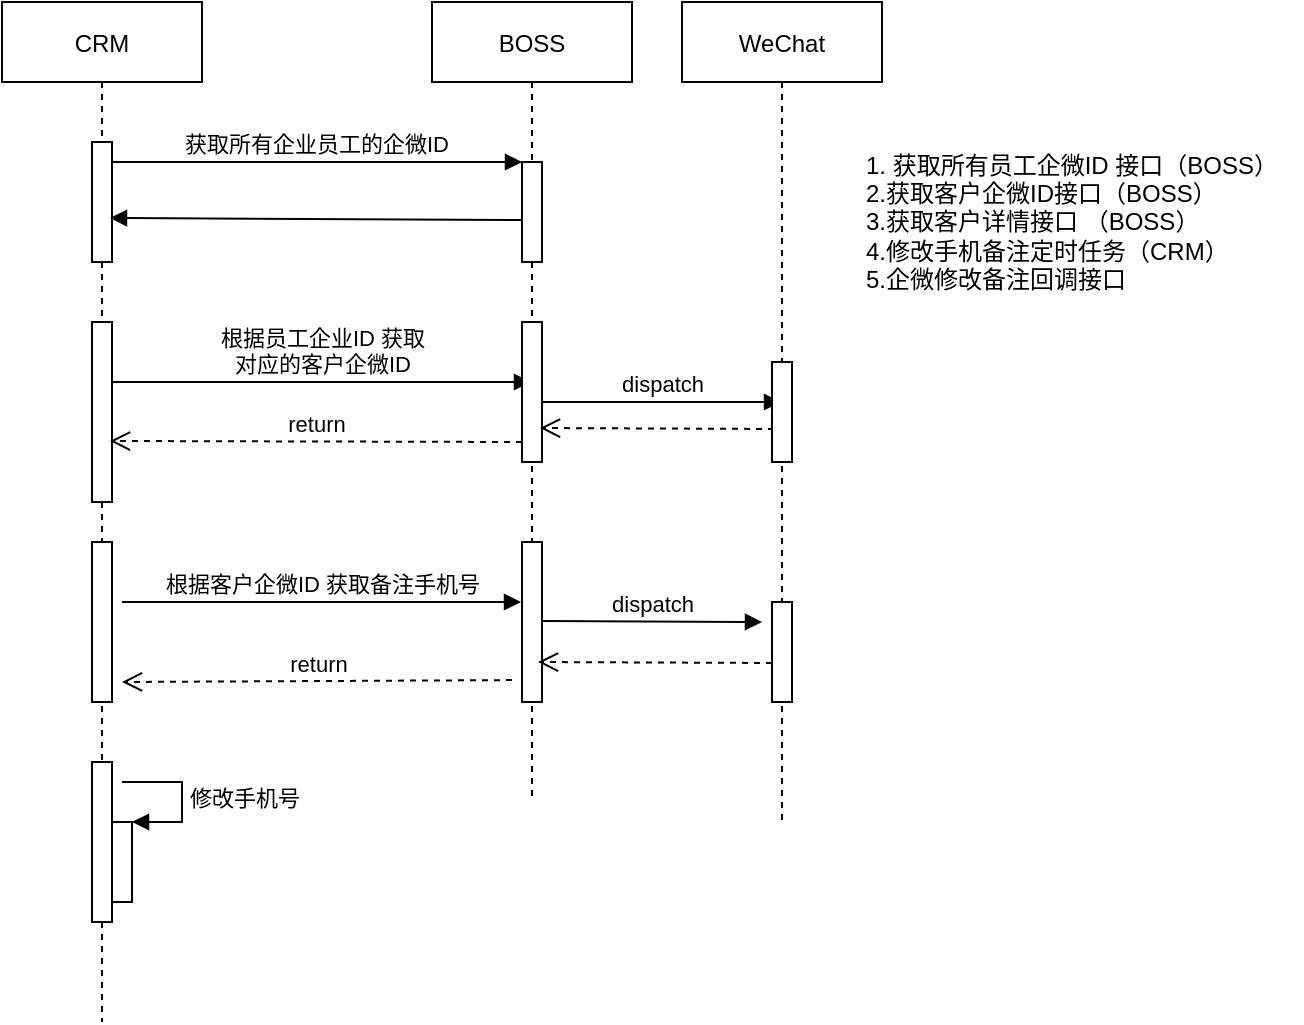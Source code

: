 <mxfile version="16.5.6" type="github">
  <diagram id="kgpKYQtTHZ0yAKxKKP6v" name="Page-1">
    <mxGraphModel dx="946" dy="513" grid="1" gridSize="10" guides="1" tooltips="1" connect="1" arrows="1" fold="1" page="1" pageScale="1" pageWidth="850" pageHeight="1100" math="0" shadow="0">
      <root>
        <mxCell id="0" />
        <mxCell id="1" parent="0" />
        <mxCell id="3nuBFxr9cyL0pnOWT2aG-1" value="CRM" style="shape=umlLifeline;perimeter=lifelinePerimeter;container=1;collapsible=0;recursiveResize=0;rounded=0;shadow=0;strokeWidth=1;" parent="1" vertex="1">
          <mxGeometry x="120" y="80" width="100" height="510" as="geometry" />
        </mxCell>
        <mxCell id="3nuBFxr9cyL0pnOWT2aG-2" value="" style="points=[];perimeter=orthogonalPerimeter;rounded=0;shadow=0;strokeWidth=1;" parent="3nuBFxr9cyL0pnOWT2aG-1" vertex="1">
          <mxGeometry x="45" y="70" width="10" height="60" as="geometry" />
        </mxCell>
        <mxCell id="1vOSKHXe1nliGFfEZGOb-3" value="" style="points=[];perimeter=orthogonalPerimeter;rounded=0;shadow=0;strokeWidth=1;" vertex="1" parent="3nuBFxr9cyL0pnOWT2aG-1">
          <mxGeometry x="45" y="160" width="10" height="90" as="geometry" />
        </mxCell>
        <mxCell id="1vOSKHXe1nliGFfEZGOb-5" value="根据员工企业ID 获取&lt;br&gt;对应的客户企微ID" style="html=1;verticalAlign=bottom;endArrow=block;rounded=0;" edge="1" parent="3nuBFxr9cyL0pnOWT2aG-1" target="3nuBFxr9cyL0pnOWT2aG-5">
          <mxGeometry width="80" relative="1" as="geometry">
            <mxPoint x="55" y="190" as="sourcePoint" />
            <mxPoint x="135" y="190" as="targetPoint" />
          </mxGeometry>
        </mxCell>
        <mxCell id="1vOSKHXe1nliGFfEZGOb-9" value="" style="html=1;points=[];perimeter=orthogonalPerimeter;" vertex="1" parent="3nuBFxr9cyL0pnOWT2aG-1">
          <mxGeometry x="45" y="270" width="10" height="80" as="geometry" />
        </mxCell>
        <mxCell id="1vOSKHXe1nliGFfEZGOb-16" value="" style="html=1;points=[];perimeter=orthogonalPerimeter;" vertex="1" parent="3nuBFxr9cyL0pnOWT2aG-1">
          <mxGeometry x="45" y="380" width="10" height="80" as="geometry" />
        </mxCell>
        <mxCell id="1vOSKHXe1nliGFfEZGOb-17" value="" style="html=1;points=[];perimeter=orthogonalPerimeter;" vertex="1" parent="3nuBFxr9cyL0pnOWT2aG-1">
          <mxGeometry x="55" y="410" width="10" height="40" as="geometry" />
        </mxCell>
        <mxCell id="1vOSKHXe1nliGFfEZGOb-18" value="修改手机号" style="edgeStyle=orthogonalEdgeStyle;html=1;align=left;spacingLeft=2;endArrow=block;rounded=0;entryX=1;entryY=0;" edge="1" target="1vOSKHXe1nliGFfEZGOb-17" parent="3nuBFxr9cyL0pnOWT2aG-1">
          <mxGeometry relative="1" as="geometry">
            <mxPoint x="60" y="390" as="sourcePoint" />
            <Array as="points">
              <mxPoint x="90" y="390" />
            </Array>
          </mxGeometry>
        </mxCell>
        <mxCell id="3nuBFxr9cyL0pnOWT2aG-5" value="BOSS" style="shape=umlLifeline;perimeter=lifelinePerimeter;container=1;collapsible=0;recursiveResize=0;rounded=0;shadow=0;strokeWidth=1;" parent="1" vertex="1">
          <mxGeometry x="335" y="80" width="100" height="400" as="geometry" />
        </mxCell>
        <mxCell id="3nuBFxr9cyL0pnOWT2aG-6" value="" style="points=[];perimeter=orthogonalPerimeter;rounded=0;shadow=0;strokeWidth=1;" parent="3nuBFxr9cyL0pnOWT2aG-5" vertex="1">
          <mxGeometry x="45" y="80" width="10" height="50" as="geometry" />
        </mxCell>
        <mxCell id="1vOSKHXe1nliGFfEZGOb-4" value="" style="points=[];perimeter=orthogonalPerimeter;rounded=0;shadow=0;strokeWidth=1;" vertex="1" parent="3nuBFxr9cyL0pnOWT2aG-5">
          <mxGeometry x="45" y="160" width="10" height="70" as="geometry" />
        </mxCell>
        <mxCell id="1vOSKHXe1nliGFfEZGOb-6" value="dispatch" style="html=1;verticalAlign=bottom;endArrow=block;rounded=0;" edge="1" parent="3nuBFxr9cyL0pnOWT2aG-5" target="1vOSKHXe1nliGFfEZGOb-1">
          <mxGeometry width="80" relative="1" as="geometry">
            <mxPoint x="55" y="200" as="sourcePoint" />
            <mxPoint x="135" y="200" as="targetPoint" />
          </mxGeometry>
        </mxCell>
        <mxCell id="1vOSKHXe1nliGFfEZGOb-7" value="" style="html=1;verticalAlign=bottom;endArrow=open;dashed=1;endSize=8;rounded=0;exitX=0.1;exitY=0.67;exitDx=0;exitDy=0;exitPerimeter=0;" edge="1" parent="3nuBFxr9cyL0pnOWT2aG-5" source="1vOSKHXe1nliGFfEZGOb-2">
          <mxGeometry relative="1" as="geometry">
            <mxPoint x="173.5" y="213" as="sourcePoint" />
            <mxPoint x="54" y="213" as="targetPoint" />
          </mxGeometry>
        </mxCell>
        <mxCell id="1vOSKHXe1nliGFfEZGOb-10" value="" style="html=1;points=[];perimeter=orthogonalPerimeter;" vertex="1" parent="3nuBFxr9cyL0pnOWT2aG-5">
          <mxGeometry x="45" y="270" width="10" height="80" as="geometry" />
        </mxCell>
        <mxCell id="1vOSKHXe1nliGFfEZGOb-13" value="dispatch" style="html=1;verticalAlign=bottom;endArrow=block;rounded=0;" edge="1" parent="3nuBFxr9cyL0pnOWT2aG-5">
          <mxGeometry width="80" relative="1" as="geometry">
            <mxPoint x="55" y="309.5" as="sourcePoint" />
            <mxPoint x="165" y="310" as="targetPoint" />
          </mxGeometry>
        </mxCell>
        <mxCell id="3nuBFxr9cyL0pnOWT2aG-8" value="获取所有企业员工的企微ID" style="verticalAlign=bottom;endArrow=block;entryX=0;entryY=0;shadow=0;strokeWidth=1;" parent="1" source="3nuBFxr9cyL0pnOWT2aG-2" target="3nuBFxr9cyL0pnOWT2aG-6" edge="1">
          <mxGeometry relative="1" as="geometry">
            <mxPoint x="275" y="160" as="sourcePoint" />
          </mxGeometry>
        </mxCell>
        <mxCell id="3nuBFxr9cyL0pnOWT2aG-9" value="" style="verticalAlign=bottom;endArrow=block;entryX=0.9;entryY=0.633;shadow=0;strokeWidth=1;entryDx=0;entryDy=0;entryPerimeter=0;" parent="1" target="3nuBFxr9cyL0pnOWT2aG-2" edge="1">
          <mxGeometry relative="1" as="geometry">
            <mxPoint x="380" y="189" as="sourcePoint" />
            <mxPoint x="180" y="189" as="targetPoint" />
          </mxGeometry>
        </mxCell>
        <mxCell id="1vOSKHXe1nliGFfEZGOb-1" value="WeChat" style="shape=umlLifeline;perimeter=lifelinePerimeter;container=1;collapsible=0;recursiveResize=0;rounded=0;shadow=0;strokeWidth=1;" vertex="1" parent="1">
          <mxGeometry x="460" y="80" width="100" height="410" as="geometry" />
        </mxCell>
        <mxCell id="1vOSKHXe1nliGFfEZGOb-2" value="" style="points=[];perimeter=orthogonalPerimeter;rounded=0;shadow=0;strokeWidth=1;" vertex="1" parent="1vOSKHXe1nliGFfEZGOb-1">
          <mxGeometry x="45" y="180" width="10" height="50" as="geometry" />
        </mxCell>
        <mxCell id="1vOSKHXe1nliGFfEZGOb-12" value="" style="points=[];perimeter=orthogonalPerimeter;rounded=0;shadow=0;strokeWidth=1;" vertex="1" parent="1vOSKHXe1nliGFfEZGOb-1">
          <mxGeometry x="45" y="300" width="10" height="50" as="geometry" />
        </mxCell>
        <mxCell id="1vOSKHXe1nliGFfEZGOb-14" value="" style="html=1;verticalAlign=bottom;endArrow=open;dashed=1;endSize=8;rounded=0;exitX=0.1;exitY=0.67;exitDx=0;exitDy=0;exitPerimeter=0;" edge="1" parent="1vOSKHXe1nliGFfEZGOb-1">
          <mxGeometry relative="1" as="geometry">
            <mxPoint x="45" y="330.5" as="sourcePoint" />
            <mxPoint x="-72" y="330" as="targetPoint" />
          </mxGeometry>
        </mxCell>
        <mxCell id="1vOSKHXe1nliGFfEZGOb-8" value="return" style="html=1;verticalAlign=bottom;endArrow=open;dashed=1;endSize=8;rounded=0;entryX=0.9;entryY=0.661;entryDx=0;entryDy=0;entryPerimeter=0;" edge="1" parent="1" target="1vOSKHXe1nliGFfEZGOb-3">
          <mxGeometry relative="1" as="geometry">
            <mxPoint x="380" y="300" as="sourcePoint" />
            <mxPoint x="180" y="300" as="targetPoint" />
          </mxGeometry>
        </mxCell>
        <mxCell id="1vOSKHXe1nliGFfEZGOb-11" value="根据客户企微ID 获取备注手机号" style="html=1;verticalAlign=bottom;endArrow=block;rounded=0;" edge="1" parent="1">
          <mxGeometry width="80" relative="1" as="geometry">
            <mxPoint x="180" y="380" as="sourcePoint" />
            <mxPoint x="379.5" y="380" as="targetPoint" />
          </mxGeometry>
        </mxCell>
        <mxCell id="1vOSKHXe1nliGFfEZGOb-15" value="return" style="html=1;verticalAlign=bottom;endArrow=open;dashed=1;endSize=8;rounded=0;entryX=0.9;entryY=0.661;entryDx=0;entryDy=0;entryPerimeter=0;exitX=-0.5;exitY=0.863;exitDx=0;exitDy=0;exitPerimeter=0;" edge="1" parent="1" source="1vOSKHXe1nliGFfEZGOb-10">
          <mxGeometry relative="1" as="geometry">
            <mxPoint x="370" y="420" as="sourcePoint" />
            <mxPoint x="180" y="420" as="targetPoint" />
          </mxGeometry>
        </mxCell>
        <mxCell id="1vOSKHXe1nliGFfEZGOb-19" value="1. 获取所有员工企微ID 接口（BOSS）&lt;br&gt;2.获取客户企微ID接口（BOSS）&lt;br&gt;&lt;div&gt;&lt;span&gt;3.获取客户详情接口 （BOSS）&lt;/span&gt;&lt;/div&gt;&lt;div&gt;&lt;span&gt;4.修改手机备注定时任务（CRM）&lt;br&gt;5.企微修改备注回调接口&lt;/span&gt;&lt;/div&gt;" style="text;html=1;align=left;verticalAlign=middle;resizable=0;points=[];autosize=1;strokeColor=none;fillColor=none;" vertex="1" parent="1">
          <mxGeometry x="550" y="150" width="220" height="80" as="geometry" />
        </mxCell>
      </root>
    </mxGraphModel>
  </diagram>
</mxfile>
